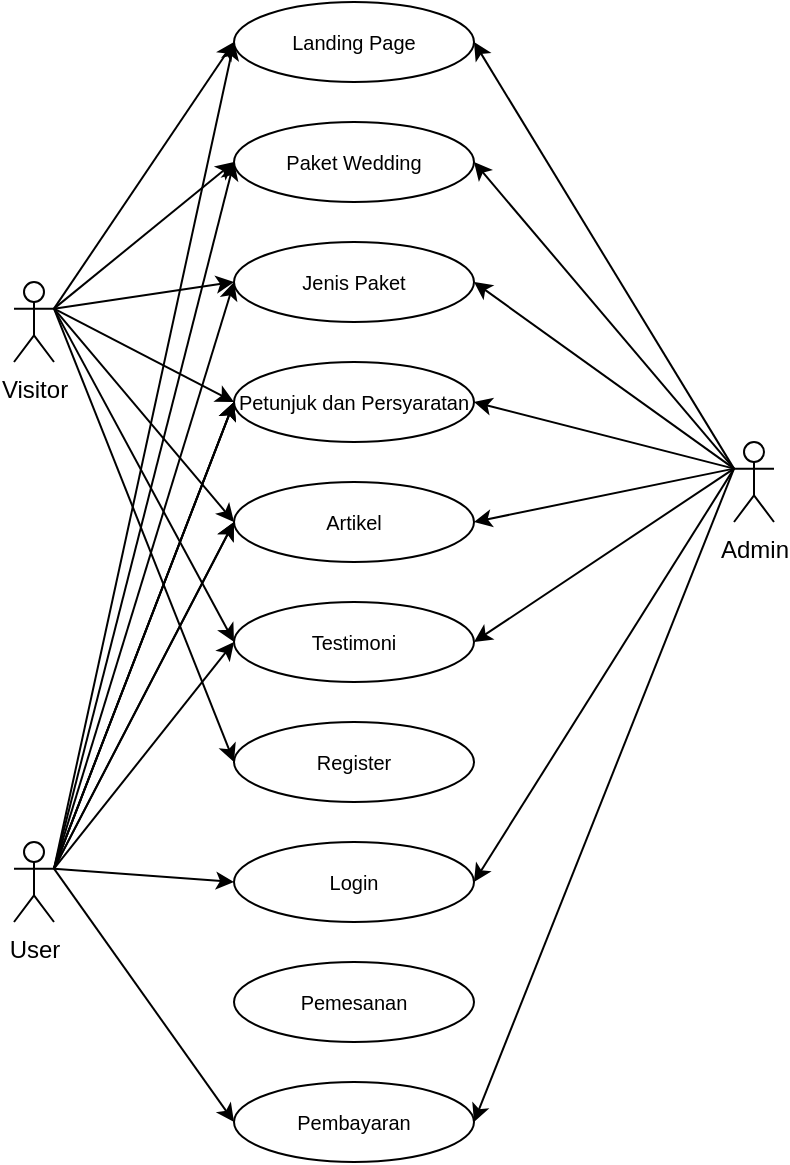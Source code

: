 <mxfile version="21.3.6" type="github">
  <diagram name="Page-1" id="W3-Q7zqjhLUKa1q0KoxK">
    <mxGraphModel dx="53" dy="560" grid="1" gridSize="10" guides="1" tooltips="1" connect="1" arrows="1" fold="1" page="1" pageScale="1" pageWidth="827" pageHeight="1169" math="0" shadow="0">
      <root>
        <mxCell id="0" />
        <mxCell id="1" parent="0" />
        <mxCell id="68ac-YHdikxbnGAt6BPG-159" value="User" style="shape=umlActor;verticalLabelPosition=bottom;verticalAlign=top;html=1;" parent="1" vertex="1">
          <mxGeometry x="870" y="560" width="20" height="40" as="geometry" />
        </mxCell>
        <mxCell id="68ac-YHdikxbnGAt6BPG-160" value="&lt;font style=&quot;font-size: 10px;&quot;&gt;Landing Page&lt;/font&gt;" style="ellipse;whiteSpace=wrap;html=1;" parent="1" vertex="1">
          <mxGeometry x="980" y="140" width="120" height="40" as="geometry" />
        </mxCell>
        <mxCell id="68ac-YHdikxbnGAt6BPG-161" value="&lt;font style=&quot;font-size: 10px;&quot;&gt;Paket Wedding&lt;/font&gt;" style="ellipse;whiteSpace=wrap;html=1;" parent="1" vertex="1">
          <mxGeometry x="980" y="200" width="120" height="40" as="geometry" />
        </mxCell>
        <mxCell id="68ac-YHdikxbnGAt6BPG-162" value="&lt;font style=&quot;font-size: 10px;&quot;&gt;Jenis Paket&lt;/font&gt;" style="ellipse;whiteSpace=wrap;html=1;" parent="1" vertex="1">
          <mxGeometry x="980" y="260" width="120" height="40" as="geometry" />
        </mxCell>
        <mxCell id="68ac-YHdikxbnGAt6BPG-163" value="&lt;font style=&quot;font-size: 10px;&quot;&gt;Login&lt;/font&gt;" style="ellipse;whiteSpace=wrap;html=1;" parent="1" vertex="1">
          <mxGeometry x="980" y="560" width="120" height="40" as="geometry" />
        </mxCell>
        <mxCell id="68ac-YHdikxbnGAt6BPG-164" value="&lt;font style=&quot;font-size: 10px;&quot;&gt;Petunjuk dan Persyaratan&lt;/font&gt;" style="ellipse;whiteSpace=wrap;html=1;" parent="1" vertex="1">
          <mxGeometry x="980" y="320" width="120" height="40" as="geometry" />
        </mxCell>
        <mxCell id="68ac-YHdikxbnGAt6BPG-165" value="&lt;font style=&quot;font-size: 10px;&quot;&gt;Testimoni&lt;/font&gt;" style="ellipse;whiteSpace=wrap;html=1;" parent="1" vertex="1">
          <mxGeometry x="980" y="440" width="120" height="40" as="geometry" />
        </mxCell>
        <mxCell id="68ac-YHdikxbnGAt6BPG-166" value="&lt;font style=&quot;font-size: 10px;&quot;&gt;Register&lt;/font&gt;" style="ellipse;whiteSpace=wrap;html=1;" parent="1" vertex="1">
          <mxGeometry x="980" y="500" width="120" height="40" as="geometry" />
        </mxCell>
        <mxCell id="68ac-YHdikxbnGAt6BPG-167" value="Visitor" style="shape=umlActor;verticalLabelPosition=bottom;verticalAlign=top;html=1;" parent="1" vertex="1">
          <mxGeometry x="870" y="280" width="20" height="40" as="geometry" />
        </mxCell>
        <mxCell id="68ac-YHdikxbnGAt6BPG-168" value="" style="endArrow=classic;html=1;rounded=0;exitX=1;exitY=0.333;exitDx=0;exitDy=0;exitPerimeter=0;entryX=0;entryY=0.5;entryDx=0;entryDy=0;" parent="1" source="68ac-YHdikxbnGAt6BPG-167" target="68ac-YHdikxbnGAt6BPG-160" edge="1">
          <mxGeometry width="50" height="50" relative="1" as="geometry">
            <mxPoint x="900" y="290" as="sourcePoint" />
            <mxPoint x="950" y="240" as="targetPoint" />
          </mxGeometry>
        </mxCell>
        <mxCell id="68ac-YHdikxbnGAt6BPG-169" value="" style="endArrow=classic;html=1;rounded=0;entryX=0;entryY=0.5;entryDx=0;entryDy=0;exitX=1;exitY=0.333;exitDx=0;exitDy=0;exitPerimeter=0;" parent="1" source="68ac-YHdikxbnGAt6BPG-167" target="68ac-YHdikxbnGAt6BPG-161" edge="1">
          <mxGeometry width="50" height="50" relative="1" as="geometry">
            <mxPoint x="890" y="290" as="sourcePoint" />
            <mxPoint x="1010" y="180" as="targetPoint" />
          </mxGeometry>
        </mxCell>
        <mxCell id="68ac-YHdikxbnGAt6BPG-170" value="" style="endArrow=classic;html=1;rounded=0;entryX=0;entryY=0.5;entryDx=0;entryDy=0;exitX=1;exitY=0.333;exitDx=0;exitDy=0;exitPerimeter=0;" parent="1" source="68ac-YHdikxbnGAt6BPG-167" target="68ac-YHdikxbnGAt6BPG-162" edge="1">
          <mxGeometry width="50" height="50" relative="1" as="geometry">
            <mxPoint x="890" y="290" as="sourcePoint" />
            <mxPoint x="1020" y="190" as="targetPoint" />
          </mxGeometry>
        </mxCell>
        <mxCell id="68ac-YHdikxbnGAt6BPG-171" value="" style="endArrow=classic;html=1;rounded=0;exitX=1;exitY=0.333;exitDx=0;exitDy=0;exitPerimeter=0;entryX=0;entryY=0.5;entryDx=0;entryDy=0;" parent="1" source="68ac-YHdikxbnGAt6BPG-167" target="68ac-YHdikxbnGAt6BPG-164" edge="1">
          <mxGeometry width="50" height="50" relative="1" as="geometry">
            <mxPoint x="920" y="323" as="sourcePoint" />
            <mxPoint x="1030" y="200" as="targetPoint" />
          </mxGeometry>
        </mxCell>
        <mxCell id="68ac-YHdikxbnGAt6BPG-172" value="" style="endArrow=classic;html=1;rounded=0;exitX=1;exitY=0.333;exitDx=0;exitDy=0;exitPerimeter=0;entryX=0;entryY=0.5;entryDx=0;entryDy=0;" parent="1" source="68ac-YHdikxbnGAt6BPG-167" target="68ac-YHdikxbnGAt6BPG-165" edge="1">
          <mxGeometry width="50" height="50" relative="1" as="geometry">
            <mxPoint x="930" y="333" as="sourcePoint" />
            <mxPoint x="1010" y="360" as="targetPoint" />
          </mxGeometry>
        </mxCell>
        <mxCell id="68ac-YHdikxbnGAt6BPG-173" value="&lt;font style=&quot;font-size: 10px;&quot;&gt;Artikel&lt;/font&gt;" style="ellipse;whiteSpace=wrap;html=1;" parent="1" vertex="1">
          <mxGeometry x="980" y="380" width="120" height="40" as="geometry" />
        </mxCell>
        <mxCell id="68ac-YHdikxbnGAt6BPG-174" value="" style="endArrow=classic;html=1;rounded=0;entryX=0;entryY=0.5;entryDx=0;entryDy=0;exitX=1;exitY=0.333;exitDx=0;exitDy=0;exitPerimeter=0;" parent="1" source="68ac-YHdikxbnGAt6BPG-167" target="68ac-YHdikxbnGAt6BPG-173" edge="1">
          <mxGeometry width="50" height="50" relative="1" as="geometry">
            <mxPoint x="900" y="300" as="sourcePoint" />
            <mxPoint x="990" y="330" as="targetPoint" />
          </mxGeometry>
        </mxCell>
        <mxCell id="68ac-YHdikxbnGAt6BPG-175" value="&lt;font style=&quot;font-size: 10px;&quot;&gt;Pembayaran&lt;/font&gt;" style="ellipse;whiteSpace=wrap;html=1;" parent="1" vertex="1">
          <mxGeometry x="980" y="680" width="120" height="40" as="geometry" />
        </mxCell>
        <mxCell id="68ac-YHdikxbnGAt6BPG-176" value="Admin" style="shape=umlActor;verticalLabelPosition=bottom;verticalAlign=top;html=1;" parent="1" vertex="1">
          <mxGeometry x="1230" y="360" width="20" height="40" as="geometry" />
        </mxCell>
        <mxCell id="68ac-YHdikxbnGAt6BPG-177" value="" style="endArrow=classic;html=1;rounded=0;entryX=0;entryY=0.5;entryDx=0;entryDy=0;exitX=1;exitY=0.333;exitDx=0;exitDy=0;exitPerimeter=0;" parent="1" source="68ac-YHdikxbnGAt6BPG-159" target="68ac-YHdikxbnGAt6BPG-163" edge="1">
          <mxGeometry width="50" height="50" relative="1" as="geometry">
            <mxPoint x="890" y="580" as="sourcePoint" />
            <mxPoint x="940" y="530" as="targetPoint" />
          </mxGeometry>
        </mxCell>
        <mxCell id="68ac-YHdikxbnGAt6BPG-178" value="" style="endArrow=classic;html=1;rounded=0;entryX=0;entryY=0.5;entryDx=0;entryDy=0;exitX=1;exitY=0.333;exitDx=0;exitDy=0;exitPerimeter=0;" parent="1" source="68ac-YHdikxbnGAt6BPG-159" target="68ac-YHdikxbnGAt6BPG-175" edge="1">
          <mxGeometry width="50" height="50" relative="1" as="geometry">
            <mxPoint x="900" y="583" as="sourcePoint" />
            <mxPoint x="990" y="590" as="targetPoint" />
          </mxGeometry>
        </mxCell>
        <mxCell id="68ac-YHdikxbnGAt6BPG-179" value="" style="endArrow=classic;html=1;rounded=0;entryX=0;entryY=0.5;entryDx=0;entryDy=0;exitX=1;exitY=0.333;exitDx=0;exitDy=0;exitPerimeter=0;" parent="1" source="68ac-YHdikxbnGAt6BPG-159" target="68ac-YHdikxbnGAt6BPG-165" edge="1">
          <mxGeometry width="50" height="50" relative="1" as="geometry">
            <mxPoint x="900" y="583" as="sourcePoint" />
            <mxPoint x="990" y="590" as="targetPoint" />
          </mxGeometry>
        </mxCell>
        <mxCell id="68ac-YHdikxbnGAt6BPG-180" value="" style="endArrow=classic;html=1;rounded=0;entryX=1;entryY=0.5;entryDx=0;entryDy=0;exitX=0;exitY=0.333;exitDx=0;exitDy=0;exitPerimeter=0;" parent="1" source="68ac-YHdikxbnGAt6BPG-176" target="68ac-YHdikxbnGAt6BPG-160" edge="1">
          <mxGeometry width="50" height="50" relative="1" as="geometry">
            <mxPoint x="1260" y="330" as="sourcePoint" />
            <mxPoint x="1310" y="280" as="targetPoint" />
          </mxGeometry>
        </mxCell>
        <mxCell id="68ac-YHdikxbnGAt6BPG-181" value="" style="endArrow=classic;html=1;rounded=0;entryX=1;entryY=0.5;entryDx=0;entryDy=0;exitX=0;exitY=0.333;exitDx=0;exitDy=0;exitPerimeter=0;" parent="1" source="68ac-YHdikxbnGAt6BPG-176" target="68ac-YHdikxbnGAt6BPG-165" edge="1">
          <mxGeometry width="50" height="50" relative="1" as="geometry">
            <mxPoint x="1270" y="340" as="sourcePoint" />
            <mxPoint x="1110" y="170" as="targetPoint" />
          </mxGeometry>
        </mxCell>
        <mxCell id="68ac-YHdikxbnGAt6BPG-182" value="" style="endArrow=classic;html=1;rounded=0;entryX=0;entryY=0.5;entryDx=0;entryDy=0;exitX=1;exitY=0.333;exitDx=0;exitDy=0;exitPerimeter=0;" parent="1" source="68ac-YHdikxbnGAt6BPG-159" target="68ac-YHdikxbnGAt6BPG-160" edge="1">
          <mxGeometry width="50" height="50" relative="1" as="geometry">
            <mxPoint x="880" y="550" as="sourcePoint" />
            <mxPoint x="990" y="170" as="targetPoint" />
          </mxGeometry>
        </mxCell>
        <mxCell id="68ac-YHdikxbnGAt6BPG-183" value="" style="endArrow=classic;html=1;rounded=0;entryX=0;entryY=0.5;entryDx=0;entryDy=0;exitX=1;exitY=0.333;exitDx=0;exitDy=0;exitPerimeter=0;" parent="1" source="68ac-YHdikxbnGAt6BPG-159" target="68ac-YHdikxbnGAt6BPG-161" edge="1">
          <mxGeometry width="50" height="50" relative="1" as="geometry">
            <mxPoint x="900" y="303" as="sourcePoint" />
            <mxPoint x="990" y="230" as="targetPoint" />
          </mxGeometry>
        </mxCell>
        <mxCell id="68ac-YHdikxbnGAt6BPG-184" value="" style="endArrow=classic;html=1;rounded=0;entryX=0;entryY=0.5;entryDx=0;entryDy=0;exitX=1;exitY=0.333;exitDx=0;exitDy=0;exitPerimeter=0;" parent="1" source="68ac-YHdikxbnGAt6BPG-159" target="68ac-YHdikxbnGAt6BPG-162" edge="1">
          <mxGeometry width="50" height="50" relative="1" as="geometry">
            <mxPoint x="880" y="550" as="sourcePoint" />
            <mxPoint x="990" y="290" as="targetPoint" />
          </mxGeometry>
        </mxCell>
        <mxCell id="68ac-YHdikxbnGAt6BPG-185" value="" style="endArrow=classic;html=1;rounded=0;entryX=0;entryY=0.5;entryDx=0;entryDy=0;exitX=1;exitY=0.333;exitDx=0;exitDy=0;exitPerimeter=0;" parent="1" source="68ac-YHdikxbnGAt6BPG-159" target="68ac-YHdikxbnGAt6BPG-164" edge="1">
          <mxGeometry width="50" height="50" relative="1" as="geometry">
            <mxPoint x="880" y="550" as="sourcePoint" />
            <mxPoint x="990" y="350" as="targetPoint" />
          </mxGeometry>
        </mxCell>
        <mxCell id="68ac-YHdikxbnGAt6BPG-186" value="" style="endArrow=classic;html=1;rounded=0;entryX=0;entryY=0.5;entryDx=0;entryDy=0;exitX=1;exitY=0.333;exitDx=0;exitDy=0;exitPerimeter=0;" parent="1" source="68ac-YHdikxbnGAt6BPG-159" target="68ac-YHdikxbnGAt6BPG-173" edge="1">
          <mxGeometry width="50" height="50" relative="1" as="geometry">
            <mxPoint x="880" y="550" as="sourcePoint" />
            <mxPoint x="990" y="410" as="targetPoint" />
          </mxGeometry>
        </mxCell>
        <mxCell id="68ac-YHdikxbnGAt6BPG-187" value="" style="endArrow=classic;html=1;rounded=0;entryX=0;entryY=0.5;entryDx=0;entryDy=0;exitX=1;exitY=0.333;exitDx=0;exitDy=0;exitPerimeter=0;" parent="1" source="68ac-YHdikxbnGAt6BPG-159" edge="1">
          <mxGeometry width="50" height="50" relative="1" as="geometry">
            <mxPoint x="880" y="550" as="sourcePoint" />
            <mxPoint x="980" y="400" as="targetPoint" />
          </mxGeometry>
        </mxCell>
        <mxCell id="68ac-YHdikxbnGAt6BPG-188" value="" style="endArrow=classic;html=1;rounded=0;entryX=0;entryY=0.5;entryDx=0;entryDy=0;exitX=1;exitY=0.333;exitDx=0;exitDy=0;exitPerimeter=0;" parent="1" source="68ac-YHdikxbnGAt6BPG-159" edge="1">
          <mxGeometry width="50" height="50" relative="1" as="geometry">
            <mxPoint x="880" y="550" as="sourcePoint" />
            <mxPoint x="980" y="340" as="targetPoint" />
          </mxGeometry>
        </mxCell>
        <mxCell id="68ac-YHdikxbnGAt6BPG-189" value="" style="endArrow=classic;html=1;rounded=0;entryX=0;entryY=0.5;entryDx=0;entryDy=0;exitX=1;exitY=0.333;exitDx=0;exitDy=0;exitPerimeter=0;" parent="1" source="68ac-YHdikxbnGAt6BPG-159" edge="1">
          <mxGeometry width="50" height="50" relative="1" as="geometry">
            <mxPoint x="880" y="550" as="sourcePoint" />
            <mxPoint x="980" y="340" as="targetPoint" />
          </mxGeometry>
        </mxCell>
        <mxCell id="68ac-YHdikxbnGAt6BPG-190" value="" style="endArrow=classic;html=1;rounded=0;entryX=1;entryY=0.5;entryDx=0;entryDy=0;exitX=0;exitY=0.333;exitDx=0;exitDy=0;exitPerimeter=0;" parent="1" source="68ac-YHdikxbnGAt6BPG-176" target="68ac-YHdikxbnGAt6BPG-161" edge="1">
          <mxGeometry width="50" height="50" relative="1" as="geometry">
            <mxPoint x="1290" y="353" as="sourcePoint" />
            <mxPoint x="1110" y="170" as="targetPoint" />
          </mxGeometry>
        </mxCell>
        <mxCell id="68ac-YHdikxbnGAt6BPG-191" value="" style="endArrow=classic;html=1;rounded=0;entryX=1;entryY=0.5;entryDx=0;entryDy=0;exitX=0;exitY=0.333;exitDx=0;exitDy=0;exitPerimeter=0;" parent="1" source="68ac-YHdikxbnGAt6BPG-176" target="68ac-YHdikxbnGAt6BPG-162" edge="1">
          <mxGeometry width="50" height="50" relative="1" as="geometry">
            <mxPoint x="1300" y="363" as="sourcePoint" />
            <mxPoint x="1120" y="180" as="targetPoint" />
          </mxGeometry>
        </mxCell>
        <mxCell id="68ac-YHdikxbnGAt6BPG-192" value="" style="endArrow=classic;html=1;rounded=0;entryX=1;entryY=0.5;entryDx=0;entryDy=0;exitX=0;exitY=0.333;exitDx=0;exitDy=0;exitPerimeter=0;" parent="1" source="68ac-YHdikxbnGAt6BPG-176" target="68ac-YHdikxbnGAt6BPG-164" edge="1">
          <mxGeometry width="50" height="50" relative="1" as="geometry">
            <mxPoint x="1310" y="373" as="sourcePoint" />
            <mxPoint x="1130" y="190" as="targetPoint" />
          </mxGeometry>
        </mxCell>
        <mxCell id="68ac-YHdikxbnGAt6BPG-193" value="" style="endArrow=classic;html=1;rounded=0;entryX=1;entryY=0.5;entryDx=0;entryDy=0;exitX=0;exitY=0.333;exitDx=0;exitDy=0;exitPerimeter=0;" parent="1" source="68ac-YHdikxbnGAt6BPG-176" target="68ac-YHdikxbnGAt6BPG-173" edge="1">
          <mxGeometry width="50" height="50" relative="1" as="geometry">
            <mxPoint x="1320" y="383" as="sourcePoint" />
            <mxPoint x="1140" y="200" as="targetPoint" />
          </mxGeometry>
        </mxCell>
        <mxCell id="68ac-YHdikxbnGAt6BPG-194" value="" style="endArrow=classic;html=1;rounded=0;entryX=1;entryY=0.5;entryDx=0;entryDy=0;exitX=0;exitY=0.333;exitDx=0;exitDy=0;exitPerimeter=0;" parent="1" source="68ac-YHdikxbnGAt6BPG-176" target="68ac-YHdikxbnGAt6BPG-163" edge="1">
          <mxGeometry width="50" height="50" relative="1" as="geometry">
            <mxPoint x="1340" y="403" as="sourcePoint" />
            <mxPoint x="1160" y="220" as="targetPoint" />
          </mxGeometry>
        </mxCell>
        <mxCell id="68ac-YHdikxbnGAt6BPG-195" value="" style="endArrow=classic;html=1;rounded=0;entryX=1;entryY=0.5;entryDx=0;entryDy=0;exitX=0;exitY=0.333;exitDx=0;exitDy=0;exitPerimeter=0;" parent="1" source="68ac-YHdikxbnGAt6BPG-176" target="68ac-YHdikxbnGAt6BPG-175" edge="1">
          <mxGeometry width="50" height="50" relative="1" as="geometry">
            <mxPoint x="1350" y="413" as="sourcePoint" />
            <mxPoint x="1170" y="230" as="targetPoint" />
          </mxGeometry>
        </mxCell>
        <mxCell id="68ac-YHdikxbnGAt6BPG-196" value="&lt;font style=&quot;font-size: 10px;&quot;&gt;Pemesanan&lt;/font&gt;" style="ellipse;whiteSpace=wrap;html=1;" parent="1" vertex="1">
          <mxGeometry x="980" y="620" width="120" height="40" as="geometry" />
        </mxCell>
        <mxCell id="JkCuVldubkpU6-L07YxO-1" value="" style="endArrow=classic;html=1;rounded=0;exitX=1;exitY=0.333;exitDx=0;exitDy=0;exitPerimeter=0;entryX=0;entryY=0.5;entryDx=0;entryDy=0;" edge="1" parent="1" source="68ac-YHdikxbnGAt6BPG-167" target="68ac-YHdikxbnGAt6BPG-166">
          <mxGeometry width="50" height="50" relative="1" as="geometry">
            <mxPoint x="900" y="303" as="sourcePoint" />
            <mxPoint x="990" y="470" as="targetPoint" />
          </mxGeometry>
        </mxCell>
      </root>
    </mxGraphModel>
  </diagram>
</mxfile>
